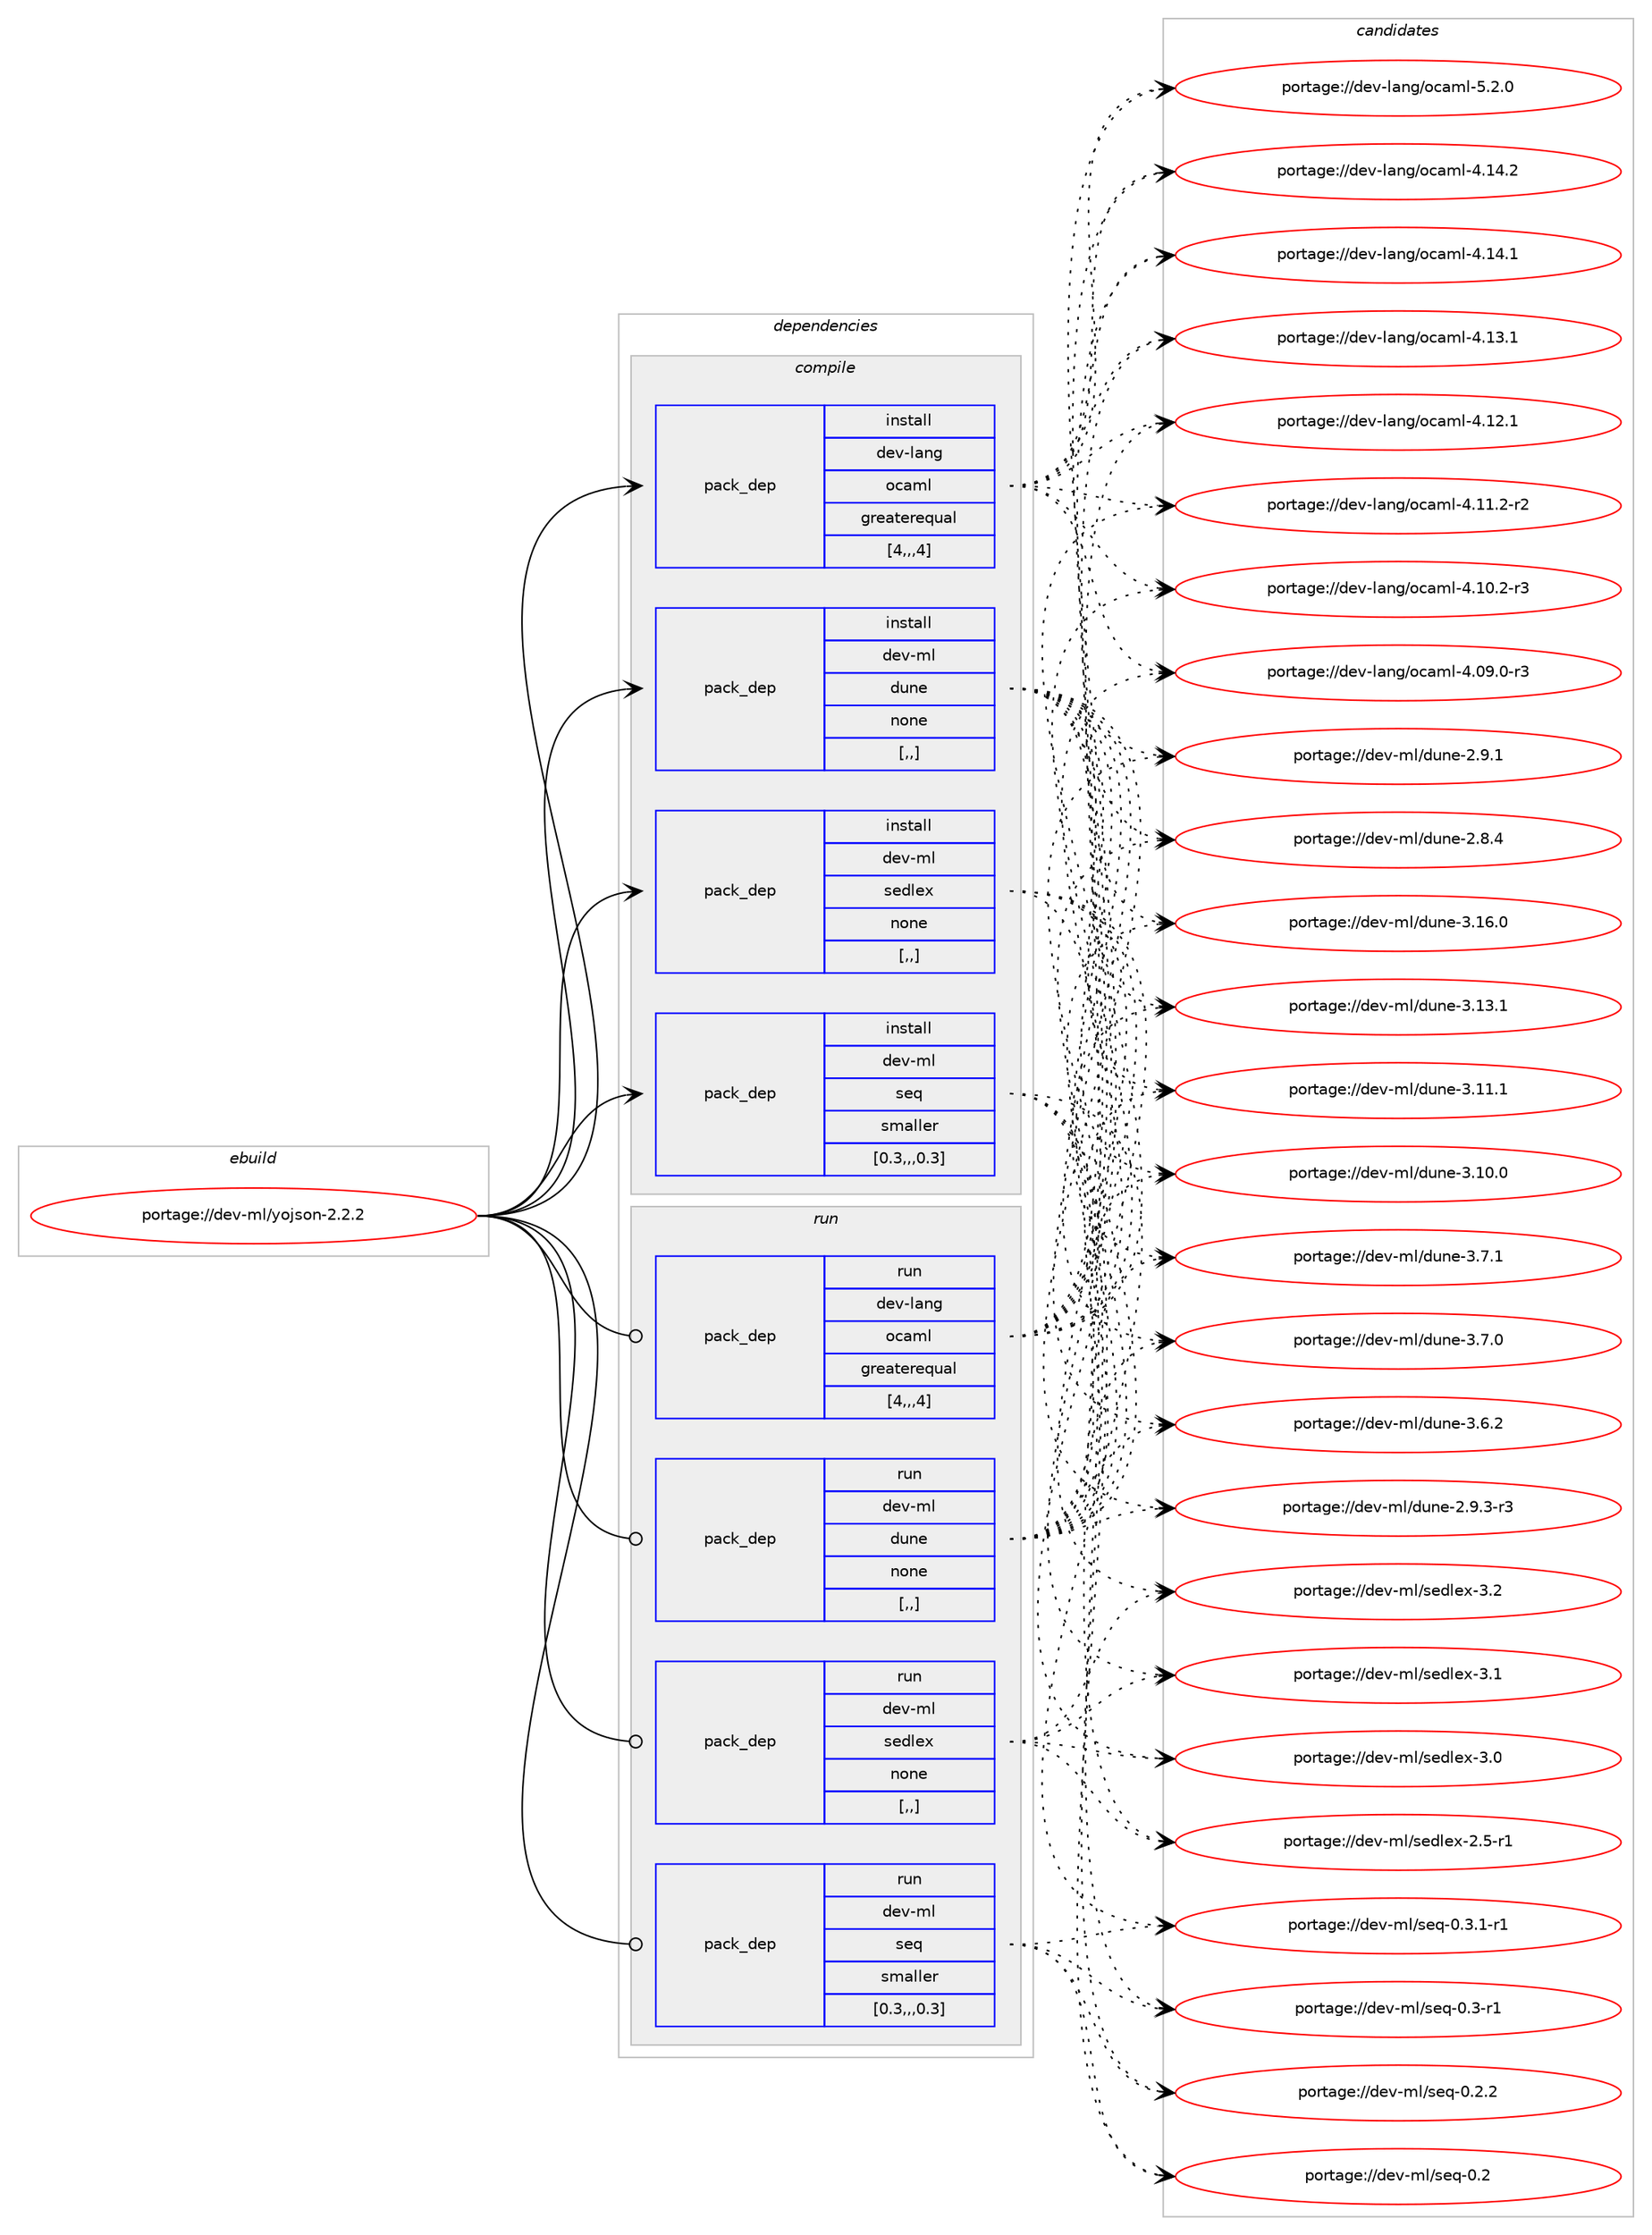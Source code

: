 digraph prolog {

# *************
# Graph options
# *************

newrank=true;
concentrate=true;
compound=true;
graph [rankdir=LR,fontname=Helvetica,fontsize=10,ranksep=1.5];#, ranksep=2.5, nodesep=0.2];
edge  [arrowhead=vee];
node  [fontname=Helvetica,fontsize=10];

# **********
# The ebuild
# **********

subgraph cluster_leftcol {
color=gray;
label=<<i>ebuild</i>>;
id [label="portage://dev-ml/yojson-2.2.2", color=red, width=4, href="../dev-ml/yojson-2.2.2.svg"];
}

# ****************
# The dependencies
# ****************

subgraph cluster_midcol {
color=gray;
label=<<i>dependencies</i>>;
subgraph cluster_compile {
fillcolor="#eeeeee";
style=filled;
label=<<i>compile</i>>;
subgraph pack94680 {
dependency125678 [label=<<TABLE BORDER="0" CELLBORDER="1" CELLSPACING="0" CELLPADDING="4" WIDTH="220"><TR><TD ROWSPAN="6" CELLPADDING="30">pack_dep</TD></TR><TR><TD WIDTH="110">install</TD></TR><TR><TD>dev-lang</TD></TR><TR><TD>ocaml</TD></TR><TR><TD>greaterequal</TD></TR><TR><TD>[4,,,4]</TD></TR></TABLE>>, shape=none, color=blue];
}
id:e -> dependency125678:w [weight=20,style="solid",arrowhead="vee"];
subgraph pack94681 {
dependency125679 [label=<<TABLE BORDER="0" CELLBORDER="1" CELLSPACING="0" CELLPADDING="4" WIDTH="220"><TR><TD ROWSPAN="6" CELLPADDING="30">pack_dep</TD></TR><TR><TD WIDTH="110">install</TD></TR><TR><TD>dev-ml</TD></TR><TR><TD>dune</TD></TR><TR><TD>none</TD></TR><TR><TD>[,,]</TD></TR></TABLE>>, shape=none, color=blue];
}
id:e -> dependency125679:w [weight=20,style="solid",arrowhead="vee"];
subgraph pack94682 {
dependency125680 [label=<<TABLE BORDER="0" CELLBORDER="1" CELLSPACING="0" CELLPADDING="4" WIDTH="220"><TR><TD ROWSPAN="6" CELLPADDING="30">pack_dep</TD></TR><TR><TD WIDTH="110">install</TD></TR><TR><TD>dev-ml</TD></TR><TR><TD>sedlex</TD></TR><TR><TD>none</TD></TR><TR><TD>[,,]</TD></TR></TABLE>>, shape=none, color=blue];
}
id:e -> dependency125680:w [weight=20,style="solid",arrowhead="vee"];
subgraph pack94683 {
dependency125681 [label=<<TABLE BORDER="0" CELLBORDER="1" CELLSPACING="0" CELLPADDING="4" WIDTH="220"><TR><TD ROWSPAN="6" CELLPADDING="30">pack_dep</TD></TR><TR><TD WIDTH="110">install</TD></TR><TR><TD>dev-ml</TD></TR><TR><TD>seq</TD></TR><TR><TD>smaller</TD></TR><TR><TD>[0.3,,,0.3]</TD></TR></TABLE>>, shape=none, color=blue];
}
id:e -> dependency125681:w [weight=20,style="solid",arrowhead="vee"];
}
subgraph cluster_compileandrun {
fillcolor="#eeeeee";
style=filled;
label=<<i>compile and run</i>>;
}
subgraph cluster_run {
fillcolor="#eeeeee";
style=filled;
label=<<i>run</i>>;
subgraph pack94684 {
dependency125682 [label=<<TABLE BORDER="0" CELLBORDER="1" CELLSPACING="0" CELLPADDING="4" WIDTH="220"><TR><TD ROWSPAN="6" CELLPADDING="30">pack_dep</TD></TR><TR><TD WIDTH="110">run</TD></TR><TR><TD>dev-lang</TD></TR><TR><TD>ocaml</TD></TR><TR><TD>greaterequal</TD></TR><TR><TD>[4,,,4]</TD></TR></TABLE>>, shape=none, color=blue];
}
id:e -> dependency125682:w [weight=20,style="solid",arrowhead="odot"];
subgraph pack94685 {
dependency125683 [label=<<TABLE BORDER="0" CELLBORDER="1" CELLSPACING="0" CELLPADDING="4" WIDTH="220"><TR><TD ROWSPAN="6" CELLPADDING="30">pack_dep</TD></TR><TR><TD WIDTH="110">run</TD></TR><TR><TD>dev-ml</TD></TR><TR><TD>dune</TD></TR><TR><TD>none</TD></TR><TR><TD>[,,]</TD></TR></TABLE>>, shape=none, color=blue];
}
id:e -> dependency125683:w [weight=20,style="solid",arrowhead="odot"];
subgraph pack94686 {
dependency125684 [label=<<TABLE BORDER="0" CELLBORDER="1" CELLSPACING="0" CELLPADDING="4" WIDTH="220"><TR><TD ROWSPAN="6" CELLPADDING="30">pack_dep</TD></TR><TR><TD WIDTH="110">run</TD></TR><TR><TD>dev-ml</TD></TR><TR><TD>sedlex</TD></TR><TR><TD>none</TD></TR><TR><TD>[,,]</TD></TR></TABLE>>, shape=none, color=blue];
}
id:e -> dependency125684:w [weight=20,style="solid",arrowhead="odot"];
subgraph pack94687 {
dependency125685 [label=<<TABLE BORDER="0" CELLBORDER="1" CELLSPACING="0" CELLPADDING="4" WIDTH="220"><TR><TD ROWSPAN="6" CELLPADDING="30">pack_dep</TD></TR><TR><TD WIDTH="110">run</TD></TR><TR><TD>dev-ml</TD></TR><TR><TD>seq</TD></TR><TR><TD>smaller</TD></TR><TR><TD>[0.3,,,0.3]</TD></TR></TABLE>>, shape=none, color=blue];
}
id:e -> dependency125685:w [weight=20,style="solid",arrowhead="odot"];
}
}

# **************
# The candidates
# **************

subgraph cluster_choices {
rank=same;
color=gray;
label=<<i>candidates</i>>;

subgraph choice94680 {
color=black;
nodesep=1;
choice1001011184510897110103471119997109108455346504648 [label="portage://dev-lang/ocaml-5.2.0", color=red, width=4,href="../dev-lang/ocaml-5.2.0.svg"];
choice100101118451089711010347111999710910845524649524650 [label="portage://dev-lang/ocaml-4.14.2", color=red, width=4,href="../dev-lang/ocaml-4.14.2.svg"];
choice100101118451089711010347111999710910845524649524649 [label="portage://dev-lang/ocaml-4.14.1", color=red, width=4,href="../dev-lang/ocaml-4.14.1.svg"];
choice100101118451089711010347111999710910845524649514649 [label="portage://dev-lang/ocaml-4.13.1", color=red, width=4,href="../dev-lang/ocaml-4.13.1.svg"];
choice100101118451089711010347111999710910845524649504649 [label="portage://dev-lang/ocaml-4.12.1", color=red, width=4,href="../dev-lang/ocaml-4.12.1.svg"];
choice1001011184510897110103471119997109108455246494946504511450 [label="portage://dev-lang/ocaml-4.11.2-r2", color=red, width=4,href="../dev-lang/ocaml-4.11.2-r2.svg"];
choice1001011184510897110103471119997109108455246494846504511451 [label="portage://dev-lang/ocaml-4.10.2-r3", color=red, width=4,href="../dev-lang/ocaml-4.10.2-r3.svg"];
choice1001011184510897110103471119997109108455246485746484511451 [label="portage://dev-lang/ocaml-4.09.0-r3", color=red, width=4,href="../dev-lang/ocaml-4.09.0-r3.svg"];
dependency125678:e -> choice1001011184510897110103471119997109108455346504648:w [style=dotted,weight="100"];
dependency125678:e -> choice100101118451089711010347111999710910845524649524650:w [style=dotted,weight="100"];
dependency125678:e -> choice100101118451089711010347111999710910845524649524649:w [style=dotted,weight="100"];
dependency125678:e -> choice100101118451089711010347111999710910845524649514649:w [style=dotted,weight="100"];
dependency125678:e -> choice100101118451089711010347111999710910845524649504649:w [style=dotted,weight="100"];
dependency125678:e -> choice1001011184510897110103471119997109108455246494946504511450:w [style=dotted,weight="100"];
dependency125678:e -> choice1001011184510897110103471119997109108455246494846504511451:w [style=dotted,weight="100"];
dependency125678:e -> choice1001011184510897110103471119997109108455246485746484511451:w [style=dotted,weight="100"];
}
subgraph choice94681 {
color=black;
nodesep=1;
choice100101118451091084710011711010145514649544648 [label="portage://dev-ml/dune-3.16.0", color=red, width=4,href="../dev-ml/dune-3.16.0.svg"];
choice100101118451091084710011711010145514649514649 [label="portage://dev-ml/dune-3.13.1", color=red, width=4,href="../dev-ml/dune-3.13.1.svg"];
choice100101118451091084710011711010145514649494649 [label="portage://dev-ml/dune-3.11.1", color=red, width=4,href="../dev-ml/dune-3.11.1.svg"];
choice100101118451091084710011711010145514649484648 [label="portage://dev-ml/dune-3.10.0", color=red, width=4,href="../dev-ml/dune-3.10.0.svg"];
choice1001011184510910847100117110101455146554649 [label="portage://dev-ml/dune-3.7.1", color=red, width=4,href="../dev-ml/dune-3.7.1.svg"];
choice1001011184510910847100117110101455146554648 [label="portage://dev-ml/dune-3.7.0", color=red, width=4,href="../dev-ml/dune-3.7.0.svg"];
choice1001011184510910847100117110101455146544650 [label="portage://dev-ml/dune-3.6.2", color=red, width=4,href="../dev-ml/dune-3.6.2.svg"];
choice10010111845109108471001171101014550465746514511451 [label="portage://dev-ml/dune-2.9.3-r3", color=red, width=4,href="../dev-ml/dune-2.9.3-r3.svg"];
choice1001011184510910847100117110101455046574649 [label="portage://dev-ml/dune-2.9.1", color=red, width=4,href="../dev-ml/dune-2.9.1.svg"];
choice1001011184510910847100117110101455046564652 [label="portage://dev-ml/dune-2.8.4", color=red, width=4,href="../dev-ml/dune-2.8.4.svg"];
dependency125679:e -> choice100101118451091084710011711010145514649544648:w [style=dotted,weight="100"];
dependency125679:e -> choice100101118451091084710011711010145514649514649:w [style=dotted,weight="100"];
dependency125679:e -> choice100101118451091084710011711010145514649494649:w [style=dotted,weight="100"];
dependency125679:e -> choice100101118451091084710011711010145514649484648:w [style=dotted,weight="100"];
dependency125679:e -> choice1001011184510910847100117110101455146554649:w [style=dotted,weight="100"];
dependency125679:e -> choice1001011184510910847100117110101455146554648:w [style=dotted,weight="100"];
dependency125679:e -> choice1001011184510910847100117110101455146544650:w [style=dotted,weight="100"];
dependency125679:e -> choice10010111845109108471001171101014550465746514511451:w [style=dotted,weight="100"];
dependency125679:e -> choice1001011184510910847100117110101455046574649:w [style=dotted,weight="100"];
dependency125679:e -> choice1001011184510910847100117110101455046564652:w [style=dotted,weight="100"];
}
subgraph choice94682 {
color=black;
nodesep=1;
choice100101118451091084711510110010810112045514650 [label="portage://dev-ml/sedlex-3.2", color=red, width=4,href="../dev-ml/sedlex-3.2.svg"];
choice100101118451091084711510110010810112045514649 [label="portage://dev-ml/sedlex-3.1", color=red, width=4,href="../dev-ml/sedlex-3.1.svg"];
choice100101118451091084711510110010810112045514648 [label="portage://dev-ml/sedlex-3.0", color=red, width=4,href="../dev-ml/sedlex-3.0.svg"];
choice1001011184510910847115101100108101120455046534511449 [label="portage://dev-ml/sedlex-2.5-r1", color=red, width=4,href="../dev-ml/sedlex-2.5-r1.svg"];
dependency125680:e -> choice100101118451091084711510110010810112045514650:w [style=dotted,weight="100"];
dependency125680:e -> choice100101118451091084711510110010810112045514649:w [style=dotted,weight="100"];
dependency125680:e -> choice100101118451091084711510110010810112045514648:w [style=dotted,weight="100"];
dependency125680:e -> choice1001011184510910847115101100108101120455046534511449:w [style=dotted,weight="100"];
}
subgraph choice94683 {
color=black;
nodesep=1;
choice10010111845109108471151011134548465146494511449 [label="portage://dev-ml/seq-0.3.1-r1", color=red, width=4,href="../dev-ml/seq-0.3.1-r1.svg"];
choice1001011184510910847115101113454846514511449 [label="portage://dev-ml/seq-0.3-r1", color=red, width=4,href="../dev-ml/seq-0.3-r1.svg"];
choice1001011184510910847115101113454846504650 [label="portage://dev-ml/seq-0.2.2", color=red, width=4,href="../dev-ml/seq-0.2.2.svg"];
choice100101118451091084711510111345484650 [label="portage://dev-ml/seq-0.2", color=red, width=4,href="../dev-ml/seq-0.2.svg"];
dependency125681:e -> choice10010111845109108471151011134548465146494511449:w [style=dotted,weight="100"];
dependency125681:e -> choice1001011184510910847115101113454846514511449:w [style=dotted,weight="100"];
dependency125681:e -> choice1001011184510910847115101113454846504650:w [style=dotted,weight="100"];
dependency125681:e -> choice100101118451091084711510111345484650:w [style=dotted,weight="100"];
}
subgraph choice94684 {
color=black;
nodesep=1;
choice1001011184510897110103471119997109108455346504648 [label="portage://dev-lang/ocaml-5.2.0", color=red, width=4,href="../dev-lang/ocaml-5.2.0.svg"];
choice100101118451089711010347111999710910845524649524650 [label="portage://dev-lang/ocaml-4.14.2", color=red, width=4,href="../dev-lang/ocaml-4.14.2.svg"];
choice100101118451089711010347111999710910845524649524649 [label="portage://dev-lang/ocaml-4.14.1", color=red, width=4,href="../dev-lang/ocaml-4.14.1.svg"];
choice100101118451089711010347111999710910845524649514649 [label="portage://dev-lang/ocaml-4.13.1", color=red, width=4,href="../dev-lang/ocaml-4.13.1.svg"];
choice100101118451089711010347111999710910845524649504649 [label="portage://dev-lang/ocaml-4.12.1", color=red, width=4,href="../dev-lang/ocaml-4.12.1.svg"];
choice1001011184510897110103471119997109108455246494946504511450 [label="portage://dev-lang/ocaml-4.11.2-r2", color=red, width=4,href="../dev-lang/ocaml-4.11.2-r2.svg"];
choice1001011184510897110103471119997109108455246494846504511451 [label="portage://dev-lang/ocaml-4.10.2-r3", color=red, width=4,href="../dev-lang/ocaml-4.10.2-r3.svg"];
choice1001011184510897110103471119997109108455246485746484511451 [label="portage://dev-lang/ocaml-4.09.0-r3", color=red, width=4,href="../dev-lang/ocaml-4.09.0-r3.svg"];
dependency125682:e -> choice1001011184510897110103471119997109108455346504648:w [style=dotted,weight="100"];
dependency125682:e -> choice100101118451089711010347111999710910845524649524650:w [style=dotted,weight="100"];
dependency125682:e -> choice100101118451089711010347111999710910845524649524649:w [style=dotted,weight="100"];
dependency125682:e -> choice100101118451089711010347111999710910845524649514649:w [style=dotted,weight="100"];
dependency125682:e -> choice100101118451089711010347111999710910845524649504649:w [style=dotted,weight="100"];
dependency125682:e -> choice1001011184510897110103471119997109108455246494946504511450:w [style=dotted,weight="100"];
dependency125682:e -> choice1001011184510897110103471119997109108455246494846504511451:w [style=dotted,weight="100"];
dependency125682:e -> choice1001011184510897110103471119997109108455246485746484511451:w [style=dotted,weight="100"];
}
subgraph choice94685 {
color=black;
nodesep=1;
choice100101118451091084710011711010145514649544648 [label="portage://dev-ml/dune-3.16.0", color=red, width=4,href="../dev-ml/dune-3.16.0.svg"];
choice100101118451091084710011711010145514649514649 [label="portage://dev-ml/dune-3.13.1", color=red, width=4,href="../dev-ml/dune-3.13.1.svg"];
choice100101118451091084710011711010145514649494649 [label="portage://dev-ml/dune-3.11.1", color=red, width=4,href="../dev-ml/dune-3.11.1.svg"];
choice100101118451091084710011711010145514649484648 [label="portage://dev-ml/dune-3.10.0", color=red, width=4,href="../dev-ml/dune-3.10.0.svg"];
choice1001011184510910847100117110101455146554649 [label="portage://dev-ml/dune-3.7.1", color=red, width=4,href="../dev-ml/dune-3.7.1.svg"];
choice1001011184510910847100117110101455146554648 [label="portage://dev-ml/dune-3.7.0", color=red, width=4,href="../dev-ml/dune-3.7.0.svg"];
choice1001011184510910847100117110101455146544650 [label="portage://dev-ml/dune-3.6.2", color=red, width=4,href="../dev-ml/dune-3.6.2.svg"];
choice10010111845109108471001171101014550465746514511451 [label="portage://dev-ml/dune-2.9.3-r3", color=red, width=4,href="../dev-ml/dune-2.9.3-r3.svg"];
choice1001011184510910847100117110101455046574649 [label="portage://dev-ml/dune-2.9.1", color=red, width=4,href="../dev-ml/dune-2.9.1.svg"];
choice1001011184510910847100117110101455046564652 [label="portage://dev-ml/dune-2.8.4", color=red, width=4,href="../dev-ml/dune-2.8.4.svg"];
dependency125683:e -> choice100101118451091084710011711010145514649544648:w [style=dotted,weight="100"];
dependency125683:e -> choice100101118451091084710011711010145514649514649:w [style=dotted,weight="100"];
dependency125683:e -> choice100101118451091084710011711010145514649494649:w [style=dotted,weight="100"];
dependency125683:e -> choice100101118451091084710011711010145514649484648:w [style=dotted,weight="100"];
dependency125683:e -> choice1001011184510910847100117110101455146554649:w [style=dotted,weight="100"];
dependency125683:e -> choice1001011184510910847100117110101455146554648:w [style=dotted,weight="100"];
dependency125683:e -> choice1001011184510910847100117110101455146544650:w [style=dotted,weight="100"];
dependency125683:e -> choice10010111845109108471001171101014550465746514511451:w [style=dotted,weight="100"];
dependency125683:e -> choice1001011184510910847100117110101455046574649:w [style=dotted,weight="100"];
dependency125683:e -> choice1001011184510910847100117110101455046564652:w [style=dotted,weight="100"];
}
subgraph choice94686 {
color=black;
nodesep=1;
choice100101118451091084711510110010810112045514650 [label="portage://dev-ml/sedlex-3.2", color=red, width=4,href="../dev-ml/sedlex-3.2.svg"];
choice100101118451091084711510110010810112045514649 [label="portage://dev-ml/sedlex-3.1", color=red, width=4,href="../dev-ml/sedlex-3.1.svg"];
choice100101118451091084711510110010810112045514648 [label="portage://dev-ml/sedlex-3.0", color=red, width=4,href="../dev-ml/sedlex-3.0.svg"];
choice1001011184510910847115101100108101120455046534511449 [label="portage://dev-ml/sedlex-2.5-r1", color=red, width=4,href="../dev-ml/sedlex-2.5-r1.svg"];
dependency125684:e -> choice100101118451091084711510110010810112045514650:w [style=dotted,weight="100"];
dependency125684:e -> choice100101118451091084711510110010810112045514649:w [style=dotted,weight="100"];
dependency125684:e -> choice100101118451091084711510110010810112045514648:w [style=dotted,weight="100"];
dependency125684:e -> choice1001011184510910847115101100108101120455046534511449:w [style=dotted,weight="100"];
}
subgraph choice94687 {
color=black;
nodesep=1;
choice10010111845109108471151011134548465146494511449 [label="portage://dev-ml/seq-0.3.1-r1", color=red, width=4,href="../dev-ml/seq-0.3.1-r1.svg"];
choice1001011184510910847115101113454846514511449 [label="portage://dev-ml/seq-0.3-r1", color=red, width=4,href="../dev-ml/seq-0.3-r1.svg"];
choice1001011184510910847115101113454846504650 [label="portage://dev-ml/seq-0.2.2", color=red, width=4,href="../dev-ml/seq-0.2.2.svg"];
choice100101118451091084711510111345484650 [label="portage://dev-ml/seq-0.2", color=red, width=4,href="../dev-ml/seq-0.2.svg"];
dependency125685:e -> choice10010111845109108471151011134548465146494511449:w [style=dotted,weight="100"];
dependency125685:e -> choice1001011184510910847115101113454846514511449:w [style=dotted,weight="100"];
dependency125685:e -> choice1001011184510910847115101113454846504650:w [style=dotted,weight="100"];
dependency125685:e -> choice100101118451091084711510111345484650:w [style=dotted,weight="100"];
}
}

}
